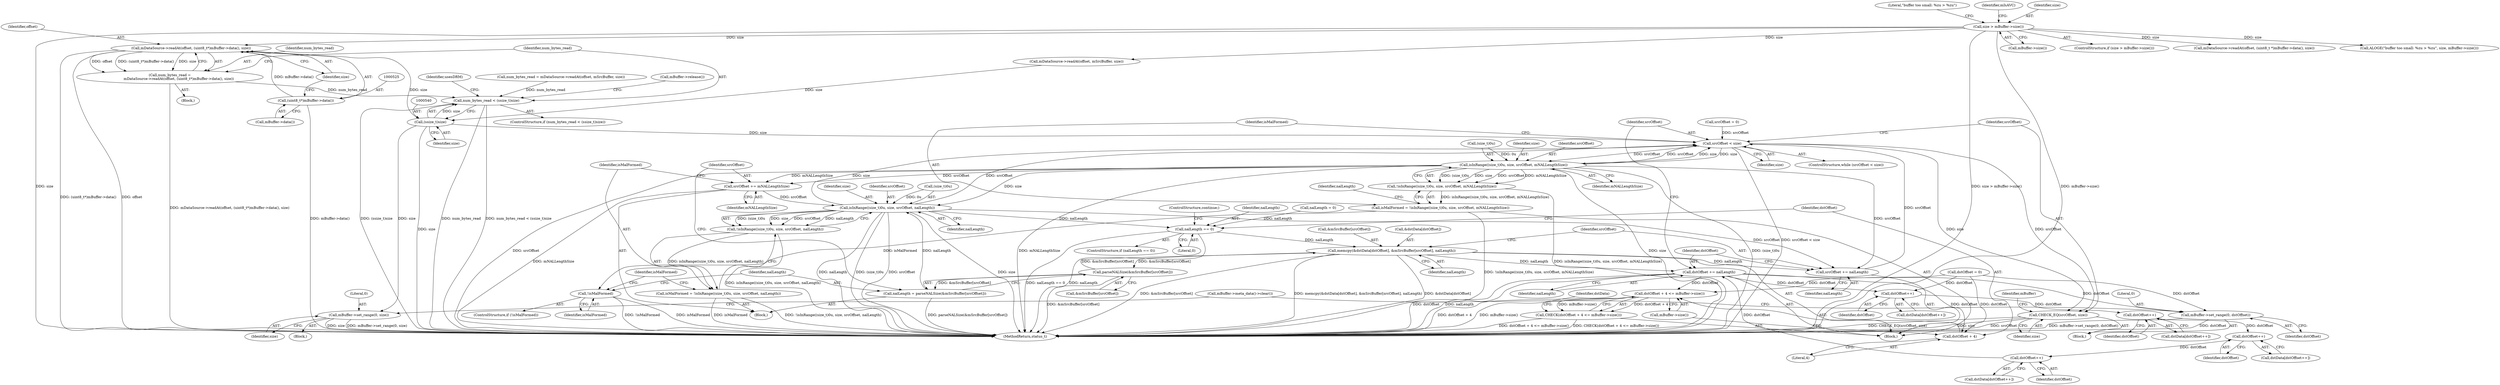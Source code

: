digraph "0_Android_7a282fb64fef25349e9d341f102d9cea3bf75baf@API" {
"1000522" [label="(Call,mDataSource->readAt(offset, (uint8_t*)mBuffer->data(), size))"];
"1000524" [label="(Call,(uint8_t*)mBuffer->data())"];
"1000310" [label="(Call,size > mBuffer->size())"];
"1000520" [label="(Call,num_bytes_read =\n                mDataSource->readAt(offset, (uint8_t*)mBuffer->data(), size))"];
"1000537" [label="(Call,num_bytes_read < (ssize_t)size)"];
"1000539" [label="(Call,(ssize_t)size)"];
"1000556" [label="(Call,mBuffer->set_range(0, size))"];
"1000576" [label="(Call,srcOffset < size)"];
"1000584" [label="(Call,isInRange((size_t)0u, size, srcOffset, mNALLengthSize))"];
"1000583" [label="(Call,!isInRange((size_t)0u, size, srcOffset, mNALLengthSize))"];
"1000581" [label="(Call,isMalFormed = !isInRange((size_t)0u, size, srcOffset, mNALLengthSize))"];
"1000596" [label="(Call,!isMalFormed)"];
"1000606" [label="(Call,srcOffset += mNALLengthSize)"];
"1000612" [label="(Call,isInRange((size_t)0u, size, srcOffset, nalLength))"];
"1000611" [label="(Call,!isInRange((size_t)0u, size, srcOffset, nalLength))"];
"1000609" [label="(Call,isMalFormed = !isInRange((size_t)0u, size, srcOffset, nalLength))"];
"1000631" [label="(Call,nalLength == 0)"];
"1000666" [label="(Call,memcpy(&dstData[dstOffset], &mSrcBuffer[srcOffset], nalLength))"];
"1000601" [label="(Call,parseNALSize(&mSrcBuffer[srcOffset]))"];
"1000599" [label="(Call,nalLength = parseNALSize(&mSrcBuffer[srcOffset]))"];
"1000676" [label="(Call,srcOffset += nalLength)"];
"1000679" [label="(Call,dstOffset += nalLength)"];
"1000637" [label="(Call,dstOffset + 4 <= mBuffer->size())"];
"1000636" [label="(Call,CHECK(dstOffset + 4 <= mBuffer->size()))"];
"1000638" [label="(Call,dstOffset + 4)"];
"1000645" [label="(Call,dstOffset++)"];
"1000651" [label="(Call,dstOffset++)"];
"1000657" [label="(Call,dstOffset++)"];
"1000663" [label="(Call,dstOffset++)"];
"1000689" [label="(Call,mBuffer->set_range(0, dstOffset))"];
"1000682" [label="(Call,CHECK_EQ(srcOffset, size))"];
"1000312" [label="(Call,mBuffer->size())"];
"1000616" [label="(Identifier,size)"];
"1000524" [label="(Call,(uint8_t*)mBuffer->data())"];
"1000681" [label="(Identifier,nalLength)"];
"1000630" [label="(ControlStructure,if (nalLength == 0))"];
"1000582" [label="(Identifier,isMalFormed)"];
"1000646" [label="(Identifier,dstOffset)"];
"1000583" [label="(Call,!isInRange((size_t)0u, size, srcOffset, mNALLengthSize))"];
"1000644" [label="(Identifier,dstData)"];
"1000690" [label="(Literal,0)"];
"1000663" [label="(Call,dstOffset++)"];
"1000692" [label="(Call,mBuffer->meta_data()->clear())"];
"1000676" [label="(Call,srcOffset += nalLength)"];
"1000309" [label="(ControlStructure,if (size > mBuffer->size()))"];
"1000658" [label="(Identifier,dstOffset)"];
"1000599" [label="(Call,nalLength = parseNALSize(&mSrcBuffer[srcOffset]))"];
"1000572" [label="(Call,dstOffset = 0)"];
"1000666" [label="(Call,memcpy(&dstData[dstOffset], &mSrcBuffer[srcOffset], nalLength))"];
"1000611" [label="(Call,!isInRange((size_t)0u, size, srcOffset, nalLength))"];
"1000691" [label="(Identifier,dstOffset)"];
"1000598" [label="(Block,)"];
"1000620" [label="(Identifier,isMalFormed)"];
"1000581" [label="(Call,isMalFormed = !isInRange((size_t)0u, size, srcOffset, mNALLengthSize))"];
"1000550" [label="(Identifier,usesDRM)"];
"1000576" [label="(Call,srcOffset < size)"];
"1000335" [label="(Call,mDataSource->readAt(offset, (uint8_t *)mBuffer->data(), size))"];
"1000639" [label="(Identifier,dstOffset)"];
"1000595" [label="(ControlStructure,if (!isMalFormed))"];
"1000631" [label="(Call,nalLength == 0)"];
"1000657" [label="(Call,dstOffset++)"];
"1000736" [label="(MethodReturn,status_t)"];
"1000643" [label="(Call,dstData[dstOffset++])"];
"1000635" [label="(ControlStructure,continue;)"];
"1000588" [label="(Identifier,size)"];
"1000680" [label="(Identifier,dstOffset)"];
"1000539" [label="(Call,(ssize_t)size)"];
"1000612" [label="(Call,isInRange((size_t)0u, size, srcOffset, nalLength))"];
"1000532" [label="(Call,mDataSource->readAt(offset, mSrcBuffer, size))"];
"1000519" [label="(Block,)"];
"1000530" [label="(Call,num_bytes_read = mDataSource->readAt(offset, mSrcBuffer, size))"];
"1000651" [label="(Call,dstOffset++)"];
"1000645" [label="(Call,dstOffset++)"];
"1000684" [label="(Identifier,size)"];
"1000577" [label="(Identifier,srcOffset)"];
"1000543" [label="(Call,mBuffer->release())"];
"1000522" [label="(Call,mDataSource->readAt(offset, (uint8_t*)mBuffer->data(), size))"];
"1000652" [label="(Identifier,dstOffset)"];
"1000608" [label="(Identifier,mNALLengthSize)"];
"1000310" [label="(Call,size > mBuffer->size())"];
"1000537" [label="(Call,num_bytes_read < (ssize_t)size)"];
"1000683" [label="(Identifier,srcOffset)"];
"1000521" [label="(Identifier,num_bytes_read)"];
"1000689" [label="(Call,mBuffer->set_range(0, dstOffset))"];
"1000641" [label="(Call,mBuffer->size())"];
"1000523" [label="(Identifier,offset)"];
"1000557" [label="(Literal,0)"];
"1000637" [label="(Call,dstOffset + 4 <= mBuffer->size())"];
"1000589" [label="(Identifier,srcOffset)"];
"1000661" [label="(Call,dstData[dstOffset++])"];
"1000520" [label="(Call,num_bytes_read =\n                mDataSource->readAt(offset, (uint8_t*)mBuffer->data(), size))"];
"1000596" [label="(Call,!isMalFormed)"];
"1000682" [label="(Call,CHECK_EQ(srcOffset, size))"];
"1000649" [label="(Call,dstData[dstOffset++])"];
"1000590" [label="(Identifier,mNALLengthSize)"];
"1000568" [label="(Call,srcOffset = 0)"];
"1000636" [label="(Call,CHECK(dstOffset + 4 <= mBuffer->size()))"];
"1000640" [label="(Literal,4)"];
"1000558" [label="(Identifier,size)"];
"1000315" [label="(Literal,\"buffer too small: %zu > %zu\")"];
"1000560" [label="(Block,)"];
"1000610" [label="(Identifier,isMalFormed)"];
"1000675" [label="(Identifier,nalLength)"];
"1000597" [label="(Identifier,isMalFormed)"];
"1000606" [label="(Call,srcOffset += mNALLengthSize)"];
"1000617" [label="(Identifier,srcOffset)"];
"1000579" [label="(Block,)"];
"1000584" [label="(Call,isInRange((size_t)0u, size, srcOffset, mNALLengthSize))"];
"1000601" [label="(Call,parseNALSize(&mSrcBuffer[srcOffset]))"];
"1000632" [label="(Identifier,nalLength)"];
"1000678" [label="(Identifier,nalLength)"];
"1000526" [label="(Call,mBuffer->data())"];
"1000538" [label="(Identifier,num_bytes_read)"];
"1000592" [label="(Call,nalLength = 0)"];
"1000671" [label="(Call,&mSrcBuffer[srcOffset])"];
"1000638" [label="(Call,dstOffset + 4)"];
"1000556" [label="(Call,mBuffer->set_range(0, size))"];
"1000609" [label="(Call,isMalFormed = !isInRange((size_t)0u, size, srcOffset, nalLength))"];
"1000687" [label="(Identifier,mBuffer)"];
"1000578" [label="(Identifier,size)"];
"1000536" [label="(ControlStructure,if (num_bytes_read < (ssize_t)size))"];
"1000585" [label="(Call,(size_t)0u)"];
"1000600" [label="(Identifier,nalLength)"];
"1000667" [label="(Call,&dstData[dstOffset])"];
"1000314" [label="(Call,ALOGE(\"buffer too small: %zu > %zu\", size, mBuffer->size()))"];
"1000324" [label="(Identifier,mIsAVC)"];
"1000613" [label="(Call,(size_t)0u)"];
"1000527" [label="(Identifier,size)"];
"1000679" [label="(Call,dstOffset += nalLength)"];
"1000655" [label="(Call,dstData[dstOffset++])"];
"1000633" [label="(Literal,0)"];
"1000575" [label="(ControlStructure,while (srcOffset < size))"];
"1000593" [label="(Identifier,nalLength)"];
"1000607" [label="(Identifier,srcOffset)"];
"1000541" [label="(Identifier,size)"];
"1000551" [label="(Block,)"];
"1000602" [label="(Call,&mSrcBuffer[srcOffset])"];
"1000664" [label="(Identifier,dstOffset)"];
"1000677" [label="(Identifier,srcOffset)"];
"1000618" [label="(Identifier,nalLength)"];
"1000311" [label="(Identifier,size)"];
"1000522" -> "1000520"  [label="AST: "];
"1000522" -> "1000527"  [label="CFG: "];
"1000523" -> "1000522"  [label="AST: "];
"1000524" -> "1000522"  [label="AST: "];
"1000527" -> "1000522"  [label="AST: "];
"1000520" -> "1000522"  [label="CFG: "];
"1000522" -> "1000736"  [label="DDG: (uint8_t*)mBuffer->data()"];
"1000522" -> "1000736"  [label="DDG: offset"];
"1000522" -> "1000520"  [label="DDG: offset"];
"1000522" -> "1000520"  [label="DDG: (uint8_t*)mBuffer->data()"];
"1000522" -> "1000520"  [label="DDG: size"];
"1000524" -> "1000522"  [label="DDG: mBuffer->data()"];
"1000310" -> "1000522"  [label="DDG: size"];
"1000522" -> "1000539"  [label="DDG: size"];
"1000524" -> "1000526"  [label="CFG: "];
"1000525" -> "1000524"  [label="AST: "];
"1000526" -> "1000524"  [label="AST: "];
"1000527" -> "1000524"  [label="CFG: "];
"1000524" -> "1000736"  [label="DDG: mBuffer->data()"];
"1000310" -> "1000309"  [label="AST: "];
"1000310" -> "1000312"  [label="CFG: "];
"1000311" -> "1000310"  [label="AST: "];
"1000312" -> "1000310"  [label="AST: "];
"1000315" -> "1000310"  [label="CFG: "];
"1000324" -> "1000310"  [label="CFG: "];
"1000310" -> "1000736"  [label="DDG: size > mBuffer->size()"];
"1000310" -> "1000736"  [label="DDG: mBuffer->size()"];
"1000310" -> "1000736"  [label="DDG: size"];
"1000310" -> "1000314"  [label="DDG: size"];
"1000310" -> "1000335"  [label="DDG: size"];
"1000310" -> "1000532"  [label="DDG: size"];
"1000520" -> "1000519"  [label="AST: "];
"1000521" -> "1000520"  [label="AST: "];
"1000538" -> "1000520"  [label="CFG: "];
"1000520" -> "1000736"  [label="DDG: mDataSource->readAt(offset, (uint8_t*)mBuffer->data(), size)"];
"1000520" -> "1000537"  [label="DDG: num_bytes_read"];
"1000537" -> "1000536"  [label="AST: "];
"1000537" -> "1000539"  [label="CFG: "];
"1000538" -> "1000537"  [label="AST: "];
"1000539" -> "1000537"  [label="AST: "];
"1000543" -> "1000537"  [label="CFG: "];
"1000550" -> "1000537"  [label="CFG: "];
"1000537" -> "1000736"  [label="DDG: (ssize_t)size"];
"1000537" -> "1000736"  [label="DDG: num_bytes_read"];
"1000537" -> "1000736"  [label="DDG: num_bytes_read < (ssize_t)size"];
"1000530" -> "1000537"  [label="DDG: num_bytes_read"];
"1000539" -> "1000537"  [label="DDG: size"];
"1000539" -> "1000541"  [label="CFG: "];
"1000540" -> "1000539"  [label="AST: "];
"1000541" -> "1000539"  [label="AST: "];
"1000539" -> "1000736"  [label="DDG: size"];
"1000532" -> "1000539"  [label="DDG: size"];
"1000539" -> "1000556"  [label="DDG: size"];
"1000539" -> "1000576"  [label="DDG: size"];
"1000556" -> "1000551"  [label="AST: "];
"1000556" -> "1000558"  [label="CFG: "];
"1000557" -> "1000556"  [label="AST: "];
"1000558" -> "1000556"  [label="AST: "];
"1000692" -> "1000556"  [label="CFG: "];
"1000556" -> "1000736"  [label="DDG: mBuffer->set_range(0, size)"];
"1000556" -> "1000736"  [label="DDG: size"];
"1000576" -> "1000575"  [label="AST: "];
"1000576" -> "1000578"  [label="CFG: "];
"1000577" -> "1000576"  [label="AST: "];
"1000578" -> "1000576"  [label="AST: "];
"1000582" -> "1000576"  [label="CFG: "];
"1000683" -> "1000576"  [label="CFG: "];
"1000576" -> "1000736"  [label="DDG: srcOffset < size"];
"1000584" -> "1000576"  [label="DDG: srcOffset"];
"1000584" -> "1000576"  [label="DDG: size"];
"1000676" -> "1000576"  [label="DDG: srcOffset"];
"1000568" -> "1000576"  [label="DDG: srcOffset"];
"1000612" -> "1000576"  [label="DDG: srcOffset"];
"1000612" -> "1000576"  [label="DDG: size"];
"1000576" -> "1000584"  [label="DDG: size"];
"1000576" -> "1000584"  [label="DDG: srcOffset"];
"1000576" -> "1000682"  [label="DDG: srcOffset"];
"1000576" -> "1000682"  [label="DDG: size"];
"1000584" -> "1000583"  [label="AST: "];
"1000584" -> "1000590"  [label="CFG: "];
"1000585" -> "1000584"  [label="AST: "];
"1000588" -> "1000584"  [label="AST: "];
"1000589" -> "1000584"  [label="AST: "];
"1000590" -> "1000584"  [label="AST: "];
"1000583" -> "1000584"  [label="CFG: "];
"1000584" -> "1000736"  [label="DDG: srcOffset"];
"1000584" -> "1000736"  [label="DDG: mNALLengthSize"];
"1000584" -> "1000736"  [label="DDG: size"];
"1000584" -> "1000736"  [label="DDG: (size_t)0u"];
"1000584" -> "1000583"  [label="DDG: (size_t)0u"];
"1000584" -> "1000583"  [label="DDG: size"];
"1000584" -> "1000583"  [label="DDG: srcOffset"];
"1000584" -> "1000583"  [label="DDG: mNALLengthSize"];
"1000585" -> "1000584"  [label="DDG: 0u"];
"1000584" -> "1000606"  [label="DDG: mNALLengthSize"];
"1000584" -> "1000606"  [label="DDG: srcOffset"];
"1000584" -> "1000612"  [label="DDG: size"];
"1000584" -> "1000676"  [label="DDG: srcOffset"];
"1000583" -> "1000581"  [label="AST: "];
"1000581" -> "1000583"  [label="CFG: "];
"1000583" -> "1000736"  [label="DDG: isInRange((size_t)0u, size, srcOffset, mNALLengthSize)"];
"1000583" -> "1000581"  [label="DDG: isInRange((size_t)0u, size, srcOffset, mNALLengthSize)"];
"1000581" -> "1000579"  [label="AST: "];
"1000582" -> "1000581"  [label="AST: "];
"1000593" -> "1000581"  [label="CFG: "];
"1000581" -> "1000736"  [label="DDG: !isInRange((size_t)0u, size, srcOffset, mNALLengthSize)"];
"1000581" -> "1000596"  [label="DDG: isMalFormed"];
"1000596" -> "1000595"  [label="AST: "];
"1000596" -> "1000597"  [label="CFG: "];
"1000597" -> "1000596"  [label="AST: "];
"1000600" -> "1000596"  [label="CFG: "];
"1000620" -> "1000596"  [label="CFG: "];
"1000596" -> "1000736"  [label="DDG: isMalFormed"];
"1000596" -> "1000736"  [label="DDG: !isMalFormed"];
"1000606" -> "1000598"  [label="AST: "];
"1000606" -> "1000608"  [label="CFG: "];
"1000607" -> "1000606"  [label="AST: "];
"1000608" -> "1000606"  [label="AST: "];
"1000610" -> "1000606"  [label="CFG: "];
"1000606" -> "1000736"  [label="DDG: mNALLengthSize"];
"1000606" -> "1000612"  [label="DDG: srcOffset"];
"1000612" -> "1000611"  [label="AST: "];
"1000612" -> "1000618"  [label="CFG: "];
"1000613" -> "1000612"  [label="AST: "];
"1000616" -> "1000612"  [label="AST: "];
"1000617" -> "1000612"  [label="AST: "];
"1000618" -> "1000612"  [label="AST: "];
"1000611" -> "1000612"  [label="CFG: "];
"1000612" -> "1000736"  [label="DDG: nalLength"];
"1000612" -> "1000736"  [label="DDG: (size_t)0u"];
"1000612" -> "1000736"  [label="DDG: srcOffset"];
"1000612" -> "1000736"  [label="DDG: size"];
"1000612" -> "1000611"  [label="DDG: (size_t)0u"];
"1000612" -> "1000611"  [label="DDG: size"];
"1000612" -> "1000611"  [label="DDG: srcOffset"];
"1000612" -> "1000611"  [label="DDG: nalLength"];
"1000613" -> "1000612"  [label="DDG: 0u"];
"1000599" -> "1000612"  [label="DDG: nalLength"];
"1000612" -> "1000631"  [label="DDG: nalLength"];
"1000612" -> "1000676"  [label="DDG: srcOffset"];
"1000611" -> "1000609"  [label="AST: "];
"1000609" -> "1000611"  [label="CFG: "];
"1000611" -> "1000736"  [label="DDG: isInRange((size_t)0u, size, srcOffset, nalLength)"];
"1000611" -> "1000609"  [label="DDG: isInRange((size_t)0u, size, srcOffset, nalLength)"];
"1000609" -> "1000598"  [label="AST: "];
"1000610" -> "1000609"  [label="AST: "];
"1000620" -> "1000609"  [label="CFG: "];
"1000609" -> "1000736"  [label="DDG: isMalFormed"];
"1000609" -> "1000736"  [label="DDG: !isInRange((size_t)0u, size, srcOffset, nalLength)"];
"1000631" -> "1000630"  [label="AST: "];
"1000631" -> "1000633"  [label="CFG: "];
"1000632" -> "1000631"  [label="AST: "];
"1000633" -> "1000631"  [label="AST: "];
"1000635" -> "1000631"  [label="CFG: "];
"1000639" -> "1000631"  [label="CFG: "];
"1000631" -> "1000736"  [label="DDG: nalLength"];
"1000631" -> "1000736"  [label="DDG: nalLength == 0"];
"1000592" -> "1000631"  [label="DDG: nalLength"];
"1000631" -> "1000666"  [label="DDG: nalLength"];
"1000666" -> "1000579"  [label="AST: "];
"1000666" -> "1000675"  [label="CFG: "];
"1000667" -> "1000666"  [label="AST: "];
"1000671" -> "1000666"  [label="AST: "];
"1000675" -> "1000666"  [label="AST: "];
"1000677" -> "1000666"  [label="CFG: "];
"1000666" -> "1000736"  [label="DDG: &mSrcBuffer[srcOffset]"];
"1000666" -> "1000736"  [label="DDG: memcpy(&dstData[dstOffset], &mSrcBuffer[srcOffset], nalLength)"];
"1000666" -> "1000736"  [label="DDG: &dstData[dstOffset]"];
"1000666" -> "1000601"  [label="DDG: &mSrcBuffer[srcOffset]"];
"1000601" -> "1000666"  [label="DDG: &mSrcBuffer[srcOffset]"];
"1000666" -> "1000676"  [label="DDG: nalLength"];
"1000666" -> "1000679"  [label="DDG: nalLength"];
"1000601" -> "1000599"  [label="AST: "];
"1000601" -> "1000602"  [label="CFG: "];
"1000602" -> "1000601"  [label="AST: "];
"1000599" -> "1000601"  [label="CFG: "];
"1000601" -> "1000736"  [label="DDG: &mSrcBuffer[srcOffset]"];
"1000601" -> "1000599"  [label="DDG: &mSrcBuffer[srcOffset]"];
"1000599" -> "1000598"  [label="AST: "];
"1000600" -> "1000599"  [label="AST: "];
"1000607" -> "1000599"  [label="CFG: "];
"1000599" -> "1000736"  [label="DDG: parseNALSize(&mSrcBuffer[srcOffset])"];
"1000676" -> "1000579"  [label="AST: "];
"1000676" -> "1000678"  [label="CFG: "];
"1000677" -> "1000676"  [label="AST: "];
"1000678" -> "1000676"  [label="AST: "];
"1000680" -> "1000676"  [label="CFG: "];
"1000679" -> "1000579"  [label="AST: "];
"1000679" -> "1000681"  [label="CFG: "];
"1000680" -> "1000679"  [label="AST: "];
"1000681" -> "1000679"  [label="AST: "];
"1000577" -> "1000679"  [label="CFG: "];
"1000679" -> "1000736"  [label="DDG: nalLength"];
"1000679" -> "1000736"  [label="DDG: dstOffset"];
"1000679" -> "1000637"  [label="DDG: dstOffset"];
"1000679" -> "1000638"  [label="DDG: dstOffset"];
"1000679" -> "1000645"  [label="DDG: dstOffset"];
"1000663" -> "1000679"  [label="DDG: dstOffset"];
"1000679" -> "1000689"  [label="DDG: dstOffset"];
"1000637" -> "1000636"  [label="AST: "];
"1000637" -> "1000641"  [label="CFG: "];
"1000638" -> "1000637"  [label="AST: "];
"1000641" -> "1000637"  [label="AST: "];
"1000636" -> "1000637"  [label="CFG: "];
"1000637" -> "1000736"  [label="DDG: dstOffset + 4"];
"1000637" -> "1000736"  [label="DDG: mBuffer->size()"];
"1000637" -> "1000636"  [label="DDG: dstOffset + 4"];
"1000637" -> "1000636"  [label="DDG: mBuffer->size()"];
"1000572" -> "1000637"  [label="DDG: dstOffset"];
"1000636" -> "1000579"  [label="AST: "];
"1000644" -> "1000636"  [label="CFG: "];
"1000636" -> "1000736"  [label="DDG: dstOffset + 4 <= mBuffer->size()"];
"1000636" -> "1000736"  [label="DDG: CHECK(dstOffset + 4 <= mBuffer->size())"];
"1000638" -> "1000640"  [label="CFG: "];
"1000639" -> "1000638"  [label="AST: "];
"1000640" -> "1000638"  [label="AST: "];
"1000641" -> "1000638"  [label="CFG: "];
"1000572" -> "1000638"  [label="DDG: dstOffset"];
"1000645" -> "1000643"  [label="AST: "];
"1000645" -> "1000646"  [label="CFG: "];
"1000646" -> "1000645"  [label="AST: "];
"1000643" -> "1000645"  [label="CFG: "];
"1000572" -> "1000645"  [label="DDG: dstOffset"];
"1000645" -> "1000651"  [label="DDG: dstOffset"];
"1000651" -> "1000649"  [label="AST: "];
"1000651" -> "1000652"  [label="CFG: "];
"1000652" -> "1000651"  [label="AST: "];
"1000649" -> "1000651"  [label="CFG: "];
"1000651" -> "1000657"  [label="DDG: dstOffset"];
"1000657" -> "1000655"  [label="AST: "];
"1000657" -> "1000658"  [label="CFG: "];
"1000658" -> "1000657"  [label="AST: "];
"1000655" -> "1000657"  [label="CFG: "];
"1000657" -> "1000663"  [label="DDG: dstOffset"];
"1000663" -> "1000661"  [label="AST: "];
"1000663" -> "1000664"  [label="CFG: "];
"1000664" -> "1000663"  [label="AST: "];
"1000661" -> "1000663"  [label="CFG: "];
"1000689" -> "1000560"  [label="AST: "];
"1000689" -> "1000691"  [label="CFG: "];
"1000690" -> "1000689"  [label="AST: "];
"1000691" -> "1000689"  [label="AST: "];
"1000692" -> "1000689"  [label="CFG: "];
"1000689" -> "1000736"  [label="DDG: mBuffer->set_range(0, dstOffset)"];
"1000689" -> "1000736"  [label="DDG: dstOffset"];
"1000572" -> "1000689"  [label="DDG: dstOffset"];
"1000682" -> "1000560"  [label="AST: "];
"1000682" -> "1000684"  [label="CFG: "];
"1000683" -> "1000682"  [label="AST: "];
"1000684" -> "1000682"  [label="AST: "];
"1000687" -> "1000682"  [label="CFG: "];
"1000682" -> "1000736"  [label="DDG: CHECK_EQ(srcOffset, size)"];
"1000682" -> "1000736"  [label="DDG: size"];
"1000682" -> "1000736"  [label="DDG: srcOffset"];
}
